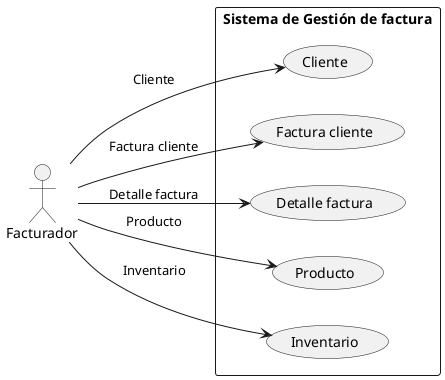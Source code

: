 @startuml
left to right direction


actor "Facturador" as Fact

rectangle "Sistema de Gestión de factura" {
    usecase "Cliente" as RF1
    usecase "Factura cliente" as RF2
    usecase "Detalle factura" as RF3
    usecase "Producto" as RF4
    usecase "Inventario" as RF5
}

Fact --> RF1 : Cliente
Fact --> RF2 : Factura cliente
Fact --> RF3 : Detalle factura
Fact --> RF4 : Producto
Fact --> RF5 : Inventario

@enduml
